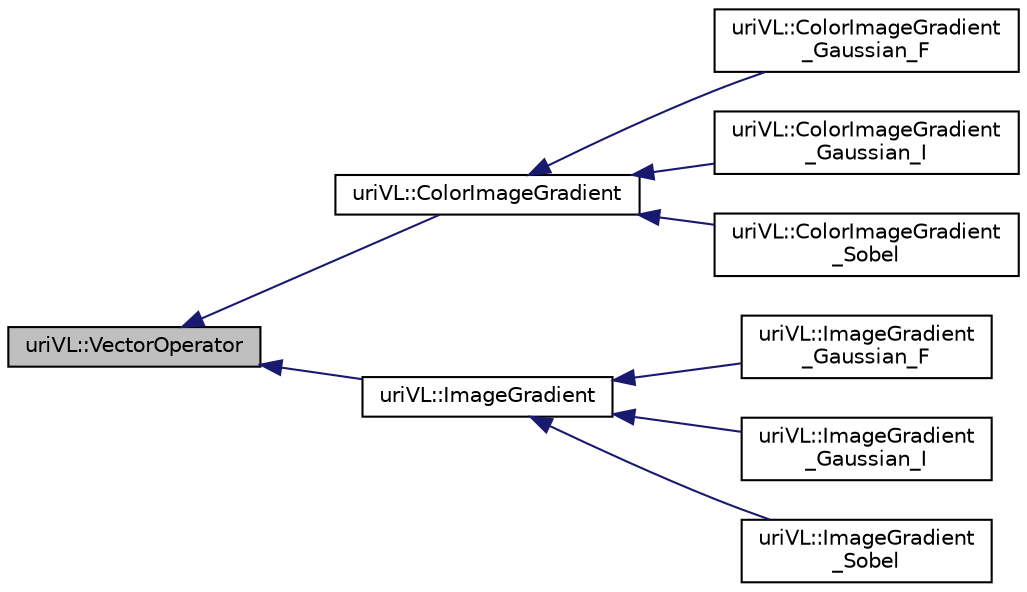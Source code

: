 digraph "uriVL::VectorOperator"
{
  edge [fontname="Helvetica",fontsize="10",labelfontname="Helvetica",labelfontsize="10"];
  node [fontname="Helvetica",fontsize="10",shape=record];
  rankdir="LR";
  Node1 [label="uriVL::VectorOperator",height=0.2,width=0.4,color="black", fillcolor="grey75", style="filled", fontcolor="black"];
  Node1 -> Node2 [dir="back",color="midnightblue",fontsize="10",style="solid",fontname="Helvetica"];
  Node2 [label="uriVL::ColorImageGradient",height=0.2,width=0.4,color="black", fillcolor="white", style="filled",URL="$classuriVL_1_1ColorImageGradient.html",tooltip="Pure virtual parent class for an operator that computes the gradient of a color raster image..."];
  Node2 -> Node3 [dir="back",color="midnightblue",fontsize="10",style="solid",fontname="Helvetica"];
  Node3 [label="uriVL::ColorImageGradient\l_Gaussian_F",height=0.2,width=0.4,color="black", fillcolor="white", style="filled",URL="$classuriVL_1_1ColorImageGradient__Gaussian__F.html",tooltip="Vector operator that computes the gradient of a color raster image using a \"gradient of Gaussian\" fil..."];
  Node2 -> Node4 [dir="back",color="midnightblue",fontsize="10",style="solid",fontname="Helvetica"];
  Node4 [label="uriVL::ColorImageGradient\l_Gaussian_I",height=0.2,width=0.4,color="black", fillcolor="white", style="filled",URL="$classuriVL_1_1ColorImageGradient__Gaussian__I.html",tooltip="Vector operator that computes the gradient of a raster image using a \"gradient of Gaussian\" filter..."];
  Node2 -> Node5 [dir="back",color="midnightblue",fontsize="10",style="solid",fontname="Helvetica"];
  Node5 [label="uriVL::ColorImageGradient\l_Sobel",height=0.2,width=0.4,color="black", fillcolor="white", style="filled",URL="$classuriVL_1_1ColorImageGradient__Sobel.html",tooltip="Vector operator that computes the gradient of a raster image using Sobel-like masks. "];
  Node1 -> Node6 [dir="back",color="midnightblue",fontsize="10",style="solid",fontname="Helvetica"];
  Node6 [label="uriVL::ImageGradient",height=0.2,width=0.4,color="black", fillcolor="white", style="filled",URL="$classuriVL_1_1ImageGradient.html",tooltip="Pure virtual parent class for an operator that computes the gradient of a raster image. "];
  Node6 -> Node7 [dir="back",color="midnightblue",fontsize="10",style="solid",fontname="Helvetica"];
  Node7 [label="uriVL::ImageGradient\l_Gaussian_F",height=0.2,width=0.4,color="black", fillcolor="white", style="filled",URL="$classuriVL_1_1ImageGradient__Gaussian__F.html",tooltip="Vector operator that computes the gradient of a raster image using a \"gradient of Gaussian\" filter..."];
  Node6 -> Node8 [dir="back",color="midnightblue",fontsize="10",style="solid",fontname="Helvetica"];
  Node8 [label="uriVL::ImageGradient\l_Gaussian_I",height=0.2,width=0.4,color="black", fillcolor="white", style="filled",URL="$classuriVL_1_1ImageGradient__Gaussian__I.html",tooltip="Vector operator that computes the gradient of a raster image using a \"gradient of Gaussian\" filter..."];
  Node6 -> Node9 [dir="back",color="midnightblue",fontsize="10",style="solid",fontname="Helvetica"];
  Node9 [label="uriVL::ImageGradient\l_Sobel",height=0.2,width=0.4,color="black", fillcolor="white", style="filled",URL="$classuriVL_1_1ImageGradient__Sobel.html",tooltip="Vector operator that computes the gradient of a raster image using Sobel-like masks. "];
}
